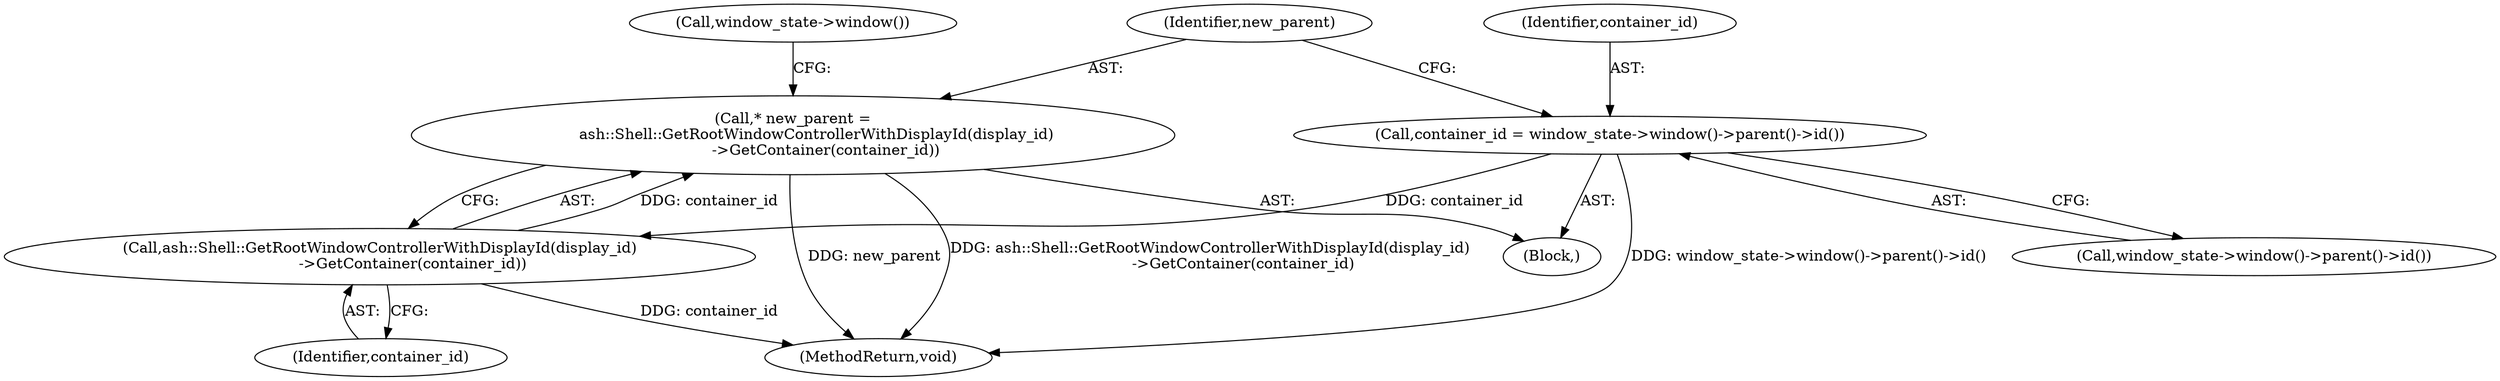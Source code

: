 digraph "0_Chrome_9c90f2cec381a0460e3879eb8efd14bac4488dbe@pointer" {
"1000194" [label="(Call,* new_parent =\n          ash::Shell::GetRootWindowControllerWithDisplayId(display_id)\n              ->GetContainer(container_id))"];
"1000196" [label="(Call,ash::Shell::GetRootWindowControllerWithDisplayId(display_id)\n              ->GetContainer(container_id))"];
"1000190" [label="(Call,container_id = window_state->window()->parent()->id())"];
"1000194" [label="(Call,* new_parent =\n          ash::Shell::GetRootWindowControllerWithDisplayId(display_id)\n              ->GetContainer(container_id))"];
"1000197" [label="(Identifier,container_id)"];
"1000195" [label="(Identifier,new_parent)"];
"1000190" [label="(Call,container_id = window_state->window()->parent()->id())"];
"1000191" [label="(Identifier,container_id)"];
"1000196" [label="(Call,ash::Shell::GetRootWindowControllerWithDisplayId(display_id)\n              ->GetContainer(container_id))"];
"1000192" [label="(Call,window_state->window()->parent()->id())"];
"1000200" [label="(MethodReturn,void)"];
"1000187" [label="(Block,)"];
"1000199" [label="(Call,window_state->window())"];
"1000194" -> "1000187"  [label="AST: "];
"1000194" -> "1000196"  [label="CFG: "];
"1000195" -> "1000194"  [label="AST: "];
"1000196" -> "1000194"  [label="AST: "];
"1000199" -> "1000194"  [label="CFG: "];
"1000194" -> "1000200"  [label="DDG: new_parent"];
"1000194" -> "1000200"  [label="DDG: ash::Shell::GetRootWindowControllerWithDisplayId(display_id)\n              ->GetContainer(container_id)"];
"1000196" -> "1000194"  [label="DDG: container_id"];
"1000196" -> "1000197"  [label="CFG: "];
"1000197" -> "1000196"  [label="AST: "];
"1000196" -> "1000200"  [label="DDG: container_id"];
"1000190" -> "1000196"  [label="DDG: container_id"];
"1000190" -> "1000187"  [label="AST: "];
"1000190" -> "1000192"  [label="CFG: "];
"1000191" -> "1000190"  [label="AST: "];
"1000192" -> "1000190"  [label="AST: "];
"1000195" -> "1000190"  [label="CFG: "];
"1000190" -> "1000200"  [label="DDG: window_state->window()->parent()->id()"];
}
